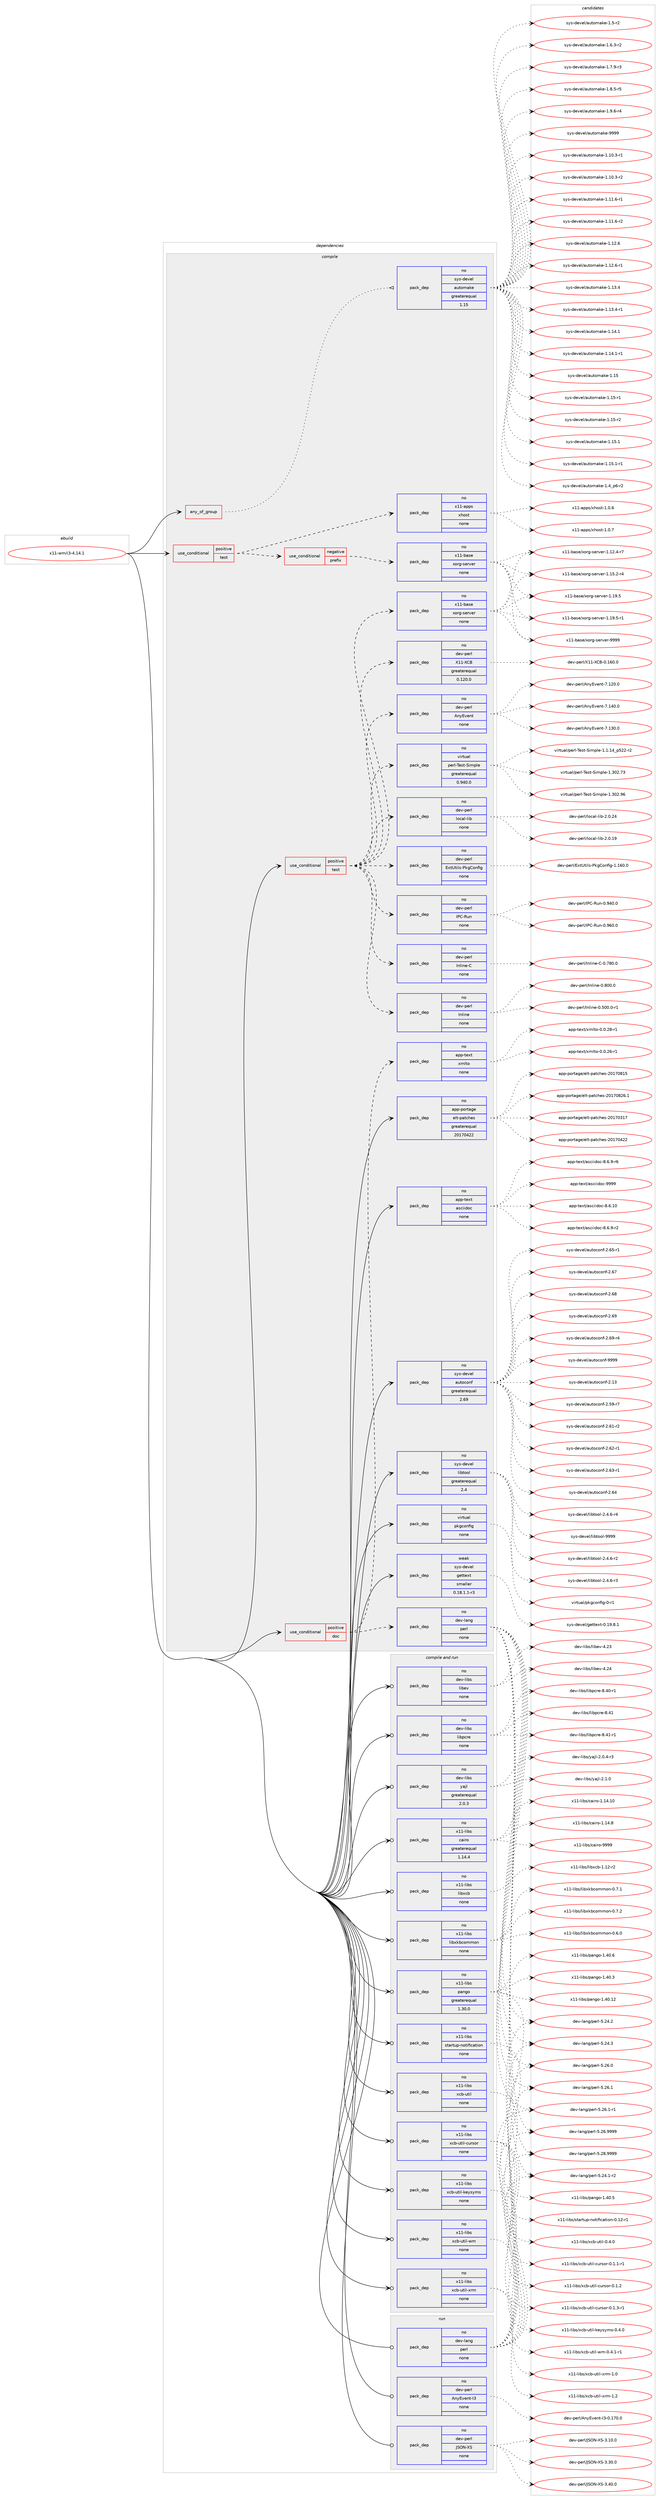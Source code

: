 digraph prolog {

# *************
# Graph options
# *************

newrank=true;
concentrate=true;
compound=true;
graph [rankdir=LR,fontname=Helvetica,fontsize=10,ranksep=1.5];#, ranksep=2.5, nodesep=0.2];
edge  [arrowhead=vee];
node  [fontname=Helvetica,fontsize=10];

# **********
# The ebuild
# **********

subgraph cluster_leftcol {
color=gray;
rank=same;
label=<<i>ebuild</i>>;
id [label="x11-wm/i3-4.14.1", color=red, width=4, href="../x11-wm/i3-4.14.1.svg"];
}

# ****************
# The dependencies
# ****************

subgraph cluster_midcol {
color=gray;
label=<<i>dependencies</i>>;
subgraph cluster_compile {
fillcolor="#eeeeee";
style=filled;
label=<<i>compile</i>>;
subgraph any9768 {
dependency532030 [label=<<TABLE BORDER="0" CELLBORDER="1" CELLSPACING="0" CELLPADDING="4"><TR><TD CELLPADDING="10">any_of_group</TD></TR></TABLE>>, shape=none, color=red];subgraph pack397813 {
dependency532031 [label=<<TABLE BORDER="0" CELLBORDER="1" CELLSPACING="0" CELLPADDING="4" WIDTH="220"><TR><TD ROWSPAN="6" CELLPADDING="30">pack_dep</TD></TR><TR><TD WIDTH="110">no</TD></TR><TR><TD>sys-devel</TD></TR><TR><TD>automake</TD></TR><TR><TD>greaterequal</TD></TR><TR><TD>1.15</TD></TR></TABLE>>, shape=none, color=blue];
}
dependency532030:e -> dependency532031:w [weight=20,style="dotted",arrowhead="oinv"];
}
id:e -> dependency532030:w [weight=20,style="solid",arrowhead="vee"];
subgraph cond124096 {
dependency532032 [label=<<TABLE BORDER="0" CELLBORDER="1" CELLSPACING="0" CELLPADDING="4"><TR><TD ROWSPAN="3" CELLPADDING="10">use_conditional</TD></TR><TR><TD>positive</TD></TR><TR><TD>doc</TD></TR></TABLE>>, shape=none, color=red];
subgraph pack397814 {
dependency532033 [label=<<TABLE BORDER="0" CELLBORDER="1" CELLSPACING="0" CELLPADDING="4" WIDTH="220"><TR><TD ROWSPAN="6" CELLPADDING="30">pack_dep</TD></TR><TR><TD WIDTH="110">no</TD></TR><TR><TD>app-text</TD></TR><TR><TD>xmlto</TD></TR><TR><TD>none</TD></TR><TR><TD></TD></TR></TABLE>>, shape=none, color=blue];
}
dependency532032:e -> dependency532033:w [weight=20,style="dashed",arrowhead="vee"];
subgraph pack397815 {
dependency532034 [label=<<TABLE BORDER="0" CELLBORDER="1" CELLSPACING="0" CELLPADDING="4" WIDTH="220"><TR><TD ROWSPAN="6" CELLPADDING="30">pack_dep</TD></TR><TR><TD WIDTH="110">no</TD></TR><TR><TD>dev-lang</TD></TR><TR><TD>perl</TD></TR><TR><TD>none</TD></TR><TR><TD></TD></TR></TABLE>>, shape=none, color=blue];
}
dependency532032:e -> dependency532034:w [weight=20,style="dashed",arrowhead="vee"];
}
id:e -> dependency532032:w [weight=20,style="solid",arrowhead="vee"];
subgraph cond124097 {
dependency532035 [label=<<TABLE BORDER="0" CELLBORDER="1" CELLSPACING="0" CELLPADDING="4"><TR><TD ROWSPAN="3" CELLPADDING="10">use_conditional</TD></TR><TR><TD>positive</TD></TR><TR><TD>test</TD></TR></TABLE>>, shape=none, color=red];
subgraph cond124098 {
dependency532036 [label=<<TABLE BORDER="0" CELLBORDER="1" CELLSPACING="0" CELLPADDING="4"><TR><TD ROWSPAN="3" CELLPADDING="10">use_conditional</TD></TR><TR><TD>negative</TD></TR><TR><TD>prefix</TD></TR></TABLE>>, shape=none, color=red];
subgraph pack397816 {
dependency532037 [label=<<TABLE BORDER="0" CELLBORDER="1" CELLSPACING="0" CELLPADDING="4" WIDTH="220"><TR><TD ROWSPAN="6" CELLPADDING="30">pack_dep</TD></TR><TR><TD WIDTH="110">no</TD></TR><TR><TD>x11-base</TD></TR><TR><TD>xorg-server</TD></TR><TR><TD>none</TD></TR><TR><TD></TD></TR></TABLE>>, shape=none, color=blue];
}
dependency532036:e -> dependency532037:w [weight=20,style="dashed",arrowhead="vee"];
}
dependency532035:e -> dependency532036:w [weight=20,style="dashed",arrowhead="vee"];
subgraph pack397817 {
dependency532038 [label=<<TABLE BORDER="0" CELLBORDER="1" CELLSPACING="0" CELLPADDING="4" WIDTH="220"><TR><TD ROWSPAN="6" CELLPADDING="30">pack_dep</TD></TR><TR><TD WIDTH="110">no</TD></TR><TR><TD>x11-apps</TD></TR><TR><TD>xhost</TD></TR><TR><TD>none</TD></TR><TR><TD></TD></TR></TABLE>>, shape=none, color=blue];
}
dependency532035:e -> dependency532038:w [weight=20,style="dashed",arrowhead="vee"];
}
id:e -> dependency532035:w [weight=20,style="solid",arrowhead="vee"];
subgraph cond124099 {
dependency532039 [label=<<TABLE BORDER="0" CELLBORDER="1" CELLSPACING="0" CELLPADDING="4"><TR><TD ROWSPAN="3" CELLPADDING="10">use_conditional</TD></TR><TR><TD>positive</TD></TR><TR><TD>test</TD></TR></TABLE>>, shape=none, color=red];
subgraph pack397818 {
dependency532040 [label=<<TABLE BORDER="0" CELLBORDER="1" CELLSPACING="0" CELLPADDING="4" WIDTH="220"><TR><TD ROWSPAN="6" CELLPADDING="30">pack_dep</TD></TR><TR><TD WIDTH="110">no</TD></TR><TR><TD>dev-perl</TD></TR><TR><TD>AnyEvent</TD></TR><TR><TD>none</TD></TR><TR><TD></TD></TR></TABLE>>, shape=none, color=blue];
}
dependency532039:e -> dependency532040:w [weight=20,style="dashed",arrowhead="vee"];
subgraph pack397819 {
dependency532041 [label=<<TABLE BORDER="0" CELLBORDER="1" CELLSPACING="0" CELLPADDING="4" WIDTH="220"><TR><TD ROWSPAN="6" CELLPADDING="30">pack_dep</TD></TR><TR><TD WIDTH="110">no</TD></TR><TR><TD>dev-perl</TD></TR><TR><TD>X11-XCB</TD></TR><TR><TD>greaterequal</TD></TR><TR><TD>0.120.0</TD></TR></TABLE>>, shape=none, color=blue];
}
dependency532039:e -> dependency532041:w [weight=20,style="dashed",arrowhead="vee"];
subgraph pack397820 {
dependency532042 [label=<<TABLE BORDER="0" CELLBORDER="1" CELLSPACING="0" CELLPADDING="4" WIDTH="220"><TR><TD ROWSPAN="6" CELLPADDING="30">pack_dep</TD></TR><TR><TD WIDTH="110">no</TD></TR><TR><TD>dev-perl</TD></TR><TR><TD>Inline</TD></TR><TR><TD>none</TD></TR><TR><TD></TD></TR></TABLE>>, shape=none, color=blue];
}
dependency532039:e -> dependency532042:w [weight=20,style="dashed",arrowhead="vee"];
subgraph pack397821 {
dependency532043 [label=<<TABLE BORDER="0" CELLBORDER="1" CELLSPACING="0" CELLPADDING="4" WIDTH="220"><TR><TD ROWSPAN="6" CELLPADDING="30">pack_dep</TD></TR><TR><TD WIDTH="110">no</TD></TR><TR><TD>dev-perl</TD></TR><TR><TD>Inline-C</TD></TR><TR><TD>none</TD></TR><TR><TD></TD></TR></TABLE>>, shape=none, color=blue];
}
dependency532039:e -> dependency532043:w [weight=20,style="dashed",arrowhead="vee"];
subgraph pack397822 {
dependency532044 [label=<<TABLE BORDER="0" CELLBORDER="1" CELLSPACING="0" CELLPADDING="4" WIDTH="220"><TR><TD ROWSPAN="6" CELLPADDING="30">pack_dep</TD></TR><TR><TD WIDTH="110">no</TD></TR><TR><TD>dev-perl</TD></TR><TR><TD>IPC-Run</TD></TR><TR><TD>none</TD></TR><TR><TD></TD></TR></TABLE>>, shape=none, color=blue];
}
dependency532039:e -> dependency532044:w [weight=20,style="dashed",arrowhead="vee"];
subgraph pack397823 {
dependency532045 [label=<<TABLE BORDER="0" CELLBORDER="1" CELLSPACING="0" CELLPADDING="4" WIDTH="220"><TR><TD ROWSPAN="6" CELLPADDING="30">pack_dep</TD></TR><TR><TD WIDTH="110">no</TD></TR><TR><TD>dev-perl</TD></TR><TR><TD>ExtUtils-PkgConfig</TD></TR><TR><TD>none</TD></TR><TR><TD></TD></TR></TABLE>>, shape=none, color=blue];
}
dependency532039:e -> dependency532045:w [weight=20,style="dashed",arrowhead="vee"];
subgraph pack397824 {
dependency532046 [label=<<TABLE BORDER="0" CELLBORDER="1" CELLSPACING="0" CELLPADDING="4" WIDTH="220"><TR><TD ROWSPAN="6" CELLPADDING="30">pack_dep</TD></TR><TR><TD WIDTH="110">no</TD></TR><TR><TD>dev-perl</TD></TR><TR><TD>local-lib</TD></TR><TR><TD>none</TD></TR><TR><TD></TD></TR></TABLE>>, shape=none, color=blue];
}
dependency532039:e -> dependency532046:w [weight=20,style="dashed",arrowhead="vee"];
subgraph pack397825 {
dependency532047 [label=<<TABLE BORDER="0" CELLBORDER="1" CELLSPACING="0" CELLPADDING="4" WIDTH="220"><TR><TD ROWSPAN="6" CELLPADDING="30">pack_dep</TD></TR><TR><TD WIDTH="110">no</TD></TR><TR><TD>virtual</TD></TR><TR><TD>perl-Test-Simple</TD></TR><TR><TD>greaterequal</TD></TR><TR><TD>0.940.0</TD></TR></TABLE>>, shape=none, color=blue];
}
dependency532039:e -> dependency532047:w [weight=20,style="dashed",arrowhead="vee"];
subgraph pack397826 {
dependency532048 [label=<<TABLE BORDER="0" CELLBORDER="1" CELLSPACING="0" CELLPADDING="4" WIDTH="220"><TR><TD ROWSPAN="6" CELLPADDING="30">pack_dep</TD></TR><TR><TD WIDTH="110">no</TD></TR><TR><TD>x11-base</TD></TR><TR><TD>xorg-server</TD></TR><TR><TD>none</TD></TR><TR><TD></TD></TR></TABLE>>, shape=none, color=blue];
}
dependency532039:e -> dependency532048:w [weight=20,style="dashed",arrowhead="vee"];
}
id:e -> dependency532039:w [weight=20,style="solid",arrowhead="vee"];
subgraph pack397827 {
dependency532049 [label=<<TABLE BORDER="0" CELLBORDER="1" CELLSPACING="0" CELLPADDING="4" WIDTH="220"><TR><TD ROWSPAN="6" CELLPADDING="30">pack_dep</TD></TR><TR><TD WIDTH="110">no</TD></TR><TR><TD>app-portage</TD></TR><TR><TD>elt-patches</TD></TR><TR><TD>greaterequal</TD></TR><TR><TD>20170422</TD></TR></TABLE>>, shape=none, color=blue];
}
id:e -> dependency532049:w [weight=20,style="solid",arrowhead="vee"];
subgraph pack397828 {
dependency532050 [label=<<TABLE BORDER="0" CELLBORDER="1" CELLSPACING="0" CELLPADDING="4" WIDTH="220"><TR><TD ROWSPAN="6" CELLPADDING="30">pack_dep</TD></TR><TR><TD WIDTH="110">no</TD></TR><TR><TD>app-text</TD></TR><TR><TD>asciidoc</TD></TR><TR><TD>none</TD></TR><TR><TD></TD></TR></TABLE>>, shape=none, color=blue];
}
id:e -> dependency532050:w [weight=20,style="solid",arrowhead="vee"];
subgraph pack397829 {
dependency532051 [label=<<TABLE BORDER="0" CELLBORDER="1" CELLSPACING="0" CELLPADDING="4" WIDTH="220"><TR><TD ROWSPAN="6" CELLPADDING="30">pack_dep</TD></TR><TR><TD WIDTH="110">no</TD></TR><TR><TD>sys-devel</TD></TR><TR><TD>autoconf</TD></TR><TR><TD>greaterequal</TD></TR><TR><TD>2.69</TD></TR></TABLE>>, shape=none, color=blue];
}
id:e -> dependency532051:w [weight=20,style="solid",arrowhead="vee"];
subgraph pack397830 {
dependency532052 [label=<<TABLE BORDER="0" CELLBORDER="1" CELLSPACING="0" CELLPADDING="4" WIDTH="220"><TR><TD ROWSPAN="6" CELLPADDING="30">pack_dep</TD></TR><TR><TD WIDTH="110">no</TD></TR><TR><TD>sys-devel</TD></TR><TR><TD>libtool</TD></TR><TR><TD>greaterequal</TD></TR><TR><TD>2.4</TD></TR></TABLE>>, shape=none, color=blue];
}
id:e -> dependency532052:w [weight=20,style="solid",arrowhead="vee"];
subgraph pack397831 {
dependency532053 [label=<<TABLE BORDER="0" CELLBORDER="1" CELLSPACING="0" CELLPADDING="4" WIDTH="220"><TR><TD ROWSPAN="6" CELLPADDING="30">pack_dep</TD></TR><TR><TD WIDTH="110">no</TD></TR><TR><TD>virtual</TD></TR><TR><TD>pkgconfig</TD></TR><TR><TD>none</TD></TR><TR><TD></TD></TR></TABLE>>, shape=none, color=blue];
}
id:e -> dependency532053:w [weight=20,style="solid",arrowhead="vee"];
subgraph pack397832 {
dependency532054 [label=<<TABLE BORDER="0" CELLBORDER="1" CELLSPACING="0" CELLPADDING="4" WIDTH="220"><TR><TD ROWSPAN="6" CELLPADDING="30">pack_dep</TD></TR><TR><TD WIDTH="110">weak</TD></TR><TR><TD>sys-devel</TD></TR><TR><TD>gettext</TD></TR><TR><TD>smaller</TD></TR><TR><TD>0.18.1.1-r3</TD></TR></TABLE>>, shape=none, color=blue];
}
id:e -> dependency532054:w [weight=20,style="solid",arrowhead="vee"];
}
subgraph cluster_compileandrun {
fillcolor="#eeeeee";
style=filled;
label=<<i>compile and run</i>>;
subgraph pack397833 {
dependency532055 [label=<<TABLE BORDER="0" CELLBORDER="1" CELLSPACING="0" CELLPADDING="4" WIDTH="220"><TR><TD ROWSPAN="6" CELLPADDING="30">pack_dep</TD></TR><TR><TD WIDTH="110">no</TD></TR><TR><TD>dev-libs</TD></TR><TR><TD>libev</TD></TR><TR><TD>none</TD></TR><TR><TD></TD></TR></TABLE>>, shape=none, color=blue];
}
id:e -> dependency532055:w [weight=20,style="solid",arrowhead="odotvee"];
subgraph pack397834 {
dependency532056 [label=<<TABLE BORDER="0" CELLBORDER="1" CELLSPACING="0" CELLPADDING="4" WIDTH="220"><TR><TD ROWSPAN="6" CELLPADDING="30">pack_dep</TD></TR><TR><TD WIDTH="110">no</TD></TR><TR><TD>dev-libs</TD></TR><TR><TD>libpcre</TD></TR><TR><TD>none</TD></TR><TR><TD></TD></TR></TABLE>>, shape=none, color=blue];
}
id:e -> dependency532056:w [weight=20,style="solid",arrowhead="odotvee"];
subgraph pack397835 {
dependency532057 [label=<<TABLE BORDER="0" CELLBORDER="1" CELLSPACING="0" CELLPADDING="4" WIDTH="220"><TR><TD ROWSPAN="6" CELLPADDING="30">pack_dep</TD></TR><TR><TD WIDTH="110">no</TD></TR><TR><TD>dev-libs</TD></TR><TR><TD>yajl</TD></TR><TR><TD>greaterequal</TD></TR><TR><TD>2.0.3</TD></TR></TABLE>>, shape=none, color=blue];
}
id:e -> dependency532057:w [weight=20,style="solid",arrowhead="odotvee"];
subgraph pack397836 {
dependency532058 [label=<<TABLE BORDER="0" CELLBORDER="1" CELLSPACING="0" CELLPADDING="4" WIDTH="220"><TR><TD ROWSPAN="6" CELLPADDING="30">pack_dep</TD></TR><TR><TD WIDTH="110">no</TD></TR><TR><TD>x11-libs</TD></TR><TR><TD>cairo</TD></TR><TR><TD>greaterequal</TD></TR><TR><TD>1.14.4</TD></TR></TABLE>>, shape=none, color=blue];
}
id:e -> dependency532058:w [weight=20,style="solid",arrowhead="odotvee"];
subgraph pack397837 {
dependency532059 [label=<<TABLE BORDER="0" CELLBORDER="1" CELLSPACING="0" CELLPADDING="4" WIDTH="220"><TR><TD ROWSPAN="6" CELLPADDING="30">pack_dep</TD></TR><TR><TD WIDTH="110">no</TD></TR><TR><TD>x11-libs</TD></TR><TR><TD>libxcb</TD></TR><TR><TD>none</TD></TR><TR><TD></TD></TR></TABLE>>, shape=none, color=blue];
}
id:e -> dependency532059:w [weight=20,style="solid",arrowhead="odotvee"];
subgraph pack397838 {
dependency532060 [label=<<TABLE BORDER="0" CELLBORDER="1" CELLSPACING="0" CELLPADDING="4" WIDTH="220"><TR><TD ROWSPAN="6" CELLPADDING="30">pack_dep</TD></TR><TR><TD WIDTH="110">no</TD></TR><TR><TD>x11-libs</TD></TR><TR><TD>libxkbcommon</TD></TR><TR><TD>none</TD></TR><TR><TD></TD></TR></TABLE>>, shape=none, color=blue];
}
id:e -> dependency532060:w [weight=20,style="solid",arrowhead="odotvee"];
subgraph pack397839 {
dependency532061 [label=<<TABLE BORDER="0" CELLBORDER="1" CELLSPACING="0" CELLPADDING="4" WIDTH="220"><TR><TD ROWSPAN="6" CELLPADDING="30">pack_dep</TD></TR><TR><TD WIDTH="110">no</TD></TR><TR><TD>x11-libs</TD></TR><TR><TD>pango</TD></TR><TR><TD>greaterequal</TD></TR><TR><TD>1.30.0</TD></TR></TABLE>>, shape=none, color=blue];
}
id:e -> dependency532061:w [weight=20,style="solid",arrowhead="odotvee"];
subgraph pack397840 {
dependency532062 [label=<<TABLE BORDER="0" CELLBORDER="1" CELLSPACING="0" CELLPADDING="4" WIDTH="220"><TR><TD ROWSPAN="6" CELLPADDING="30">pack_dep</TD></TR><TR><TD WIDTH="110">no</TD></TR><TR><TD>x11-libs</TD></TR><TR><TD>startup-notification</TD></TR><TR><TD>none</TD></TR><TR><TD></TD></TR></TABLE>>, shape=none, color=blue];
}
id:e -> dependency532062:w [weight=20,style="solid",arrowhead="odotvee"];
subgraph pack397841 {
dependency532063 [label=<<TABLE BORDER="0" CELLBORDER="1" CELLSPACING="0" CELLPADDING="4" WIDTH="220"><TR><TD ROWSPAN="6" CELLPADDING="30">pack_dep</TD></TR><TR><TD WIDTH="110">no</TD></TR><TR><TD>x11-libs</TD></TR><TR><TD>xcb-util</TD></TR><TR><TD>none</TD></TR><TR><TD></TD></TR></TABLE>>, shape=none, color=blue];
}
id:e -> dependency532063:w [weight=20,style="solid",arrowhead="odotvee"];
subgraph pack397842 {
dependency532064 [label=<<TABLE BORDER="0" CELLBORDER="1" CELLSPACING="0" CELLPADDING="4" WIDTH="220"><TR><TD ROWSPAN="6" CELLPADDING="30">pack_dep</TD></TR><TR><TD WIDTH="110">no</TD></TR><TR><TD>x11-libs</TD></TR><TR><TD>xcb-util-cursor</TD></TR><TR><TD>none</TD></TR><TR><TD></TD></TR></TABLE>>, shape=none, color=blue];
}
id:e -> dependency532064:w [weight=20,style="solid",arrowhead="odotvee"];
subgraph pack397843 {
dependency532065 [label=<<TABLE BORDER="0" CELLBORDER="1" CELLSPACING="0" CELLPADDING="4" WIDTH="220"><TR><TD ROWSPAN="6" CELLPADDING="30">pack_dep</TD></TR><TR><TD WIDTH="110">no</TD></TR><TR><TD>x11-libs</TD></TR><TR><TD>xcb-util-keysyms</TD></TR><TR><TD>none</TD></TR><TR><TD></TD></TR></TABLE>>, shape=none, color=blue];
}
id:e -> dependency532065:w [weight=20,style="solid",arrowhead="odotvee"];
subgraph pack397844 {
dependency532066 [label=<<TABLE BORDER="0" CELLBORDER="1" CELLSPACING="0" CELLPADDING="4" WIDTH="220"><TR><TD ROWSPAN="6" CELLPADDING="30">pack_dep</TD></TR><TR><TD WIDTH="110">no</TD></TR><TR><TD>x11-libs</TD></TR><TR><TD>xcb-util-wm</TD></TR><TR><TD>none</TD></TR><TR><TD></TD></TR></TABLE>>, shape=none, color=blue];
}
id:e -> dependency532066:w [weight=20,style="solid",arrowhead="odotvee"];
subgraph pack397845 {
dependency532067 [label=<<TABLE BORDER="0" CELLBORDER="1" CELLSPACING="0" CELLPADDING="4" WIDTH="220"><TR><TD ROWSPAN="6" CELLPADDING="30">pack_dep</TD></TR><TR><TD WIDTH="110">no</TD></TR><TR><TD>x11-libs</TD></TR><TR><TD>xcb-util-xrm</TD></TR><TR><TD>none</TD></TR><TR><TD></TD></TR></TABLE>>, shape=none, color=blue];
}
id:e -> dependency532067:w [weight=20,style="solid",arrowhead="odotvee"];
}
subgraph cluster_run {
fillcolor="#eeeeee";
style=filled;
label=<<i>run</i>>;
subgraph pack397846 {
dependency532068 [label=<<TABLE BORDER="0" CELLBORDER="1" CELLSPACING="0" CELLPADDING="4" WIDTH="220"><TR><TD ROWSPAN="6" CELLPADDING="30">pack_dep</TD></TR><TR><TD WIDTH="110">no</TD></TR><TR><TD>dev-lang</TD></TR><TR><TD>perl</TD></TR><TR><TD>none</TD></TR><TR><TD></TD></TR></TABLE>>, shape=none, color=blue];
}
id:e -> dependency532068:w [weight=20,style="solid",arrowhead="odot"];
subgraph pack397847 {
dependency532069 [label=<<TABLE BORDER="0" CELLBORDER="1" CELLSPACING="0" CELLPADDING="4" WIDTH="220"><TR><TD ROWSPAN="6" CELLPADDING="30">pack_dep</TD></TR><TR><TD WIDTH="110">no</TD></TR><TR><TD>dev-perl</TD></TR><TR><TD>AnyEvent-I3</TD></TR><TR><TD>none</TD></TR><TR><TD></TD></TR></TABLE>>, shape=none, color=blue];
}
id:e -> dependency532069:w [weight=20,style="solid",arrowhead="odot"];
subgraph pack397848 {
dependency532070 [label=<<TABLE BORDER="0" CELLBORDER="1" CELLSPACING="0" CELLPADDING="4" WIDTH="220"><TR><TD ROWSPAN="6" CELLPADDING="30">pack_dep</TD></TR><TR><TD WIDTH="110">no</TD></TR><TR><TD>dev-perl</TD></TR><TR><TD>JSON-XS</TD></TR><TR><TD>none</TD></TR><TR><TD></TD></TR></TABLE>>, shape=none, color=blue];
}
id:e -> dependency532070:w [weight=20,style="solid",arrowhead="odot"];
}
}

# **************
# The candidates
# **************

subgraph cluster_choices {
rank=same;
color=gray;
label=<<i>candidates</i>>;

subgraph choice397813 {
color=black;
nodesep=1;
choice11512111545100101118101108479711711611110997107101454946494846514511449 [label="sys-devel/automake-1.10.3-r1", color=red, width=4,href="../sys-devel/automake-1.10.3-r1.svg"];
choice11512111545100101118101108479711711611110997107101454946494846514511450 [label="sys-devel/automake-1.10.3-r2", color=red, width=4,href="../sys-devel/automake-1.10.3-r2.svg"];
choice11512111545100101118101108479711711611110997107101454946494946544511449 [label="sys-devel/automake-1.11.6-r1", color=red, width=4,href="../sys-devel/automake-1.11.6-r1.svg"];
choice11512111545100101118101108479711711611110997107101454946494946544511450 [label="sys-devel/automake-1.11.6-r2", color=red, width=4,href="../sys-devel/automake-1.11.6-r2.svg"];
choice1151211154510010111810110847971171161111099710710145494649504654 [label="sys-devel/automake-1.12.6", color=red, width=4,href="../sys-devel/automake-1.12.6.svg"];
choice11512111545100101118101108479711711611110997107101454946495046544511449 [label="sys-devel/automake-1.12.6-r1", color=red, width=4,href="../sys-devel/automake-1.12.6-r1.svg"];
choice1151211154510010111810110847971171161111099710710145494649514652 [label="sys-devel/automake-1.13.4", color=red, width=4,href="../sys-devel/automake-1.13.4.svg"];
choice11512111545100101118101108479711711611110997107101454946495146524511449 [label="sys-devel/automake-1.13.4-r1", color=red, width=4,href="../sys-devel/automake-1.13.4-r1.svg"];
choice1151211154510010111810110847971171161111099710710145494649524649 [label="sys-devel/automake-1.14.1", color=red, width=4,href="../sys-devel/automake-1.14.1.svg"];
choice11512111545100101118101108479711711611110997107101454946495246494511449 [label="sys-devel/automake-1.14.1-r1", color=red, width=4,href="../sys-devel/automake-1.14.1-r1.svg"];
choice115121115451001011181011084797117116111109971071014549464953 [label="sys-devel/automake-1.15", color=red, width=4,href="../sys-devel/automake-1.15.svg"];
choice1151211154510010111810110847971171161111099710710145494649534511449 [label="sys-devel/automake-1.15-r1", color=red, width=4,href="../sys-devel/automake-1.15-r1.svg"];
choice1151211154510010111810110847971171161111099710710145494649534511450 [label="sys-devel/automake-1.15-r2", color=red, width=4,href="../sys-devel/automake-1.15-r2.svg"];
choice1151211154510010111810110847971171161111099710710145494649534649 [label="sys-devel/automake-1.15.1", color=red, width=4,href="../sys-devel/automake-1.15.1.svg"];
choice11512111545100101118101108479711711611110997107101454946495346494511449 [label="sys-devel/automake-1.15.1-r1", color=red, width=4,href="../sys-devel/automake-1.15.1-r1.svg"];
choice115121115451001011181011084797117116111109971071014549465295112544511450 [label="sys-devel/automake-1.4_p6-r2", color=red, width=4,href="../sys-devel/automake-1.4_p6-r2.svg"];
choice11512111545100101118101108479711711611110997107101454946534511450 [label="sys-devel/automake-1.5-r2", color=red, width=4,href="../sys-devel/automake-1.5-r2.svg"];
choice115121115451001011181011084797117116111109971071014549465446514511450 [label="sys-devel/automake-1.6.3-r2", color=red, width=4,href="../sys-devel/automake-1.6.3-r2.svg"];
choice115121115451001011181011084797117116111109971071014549465546574511451 [label="sys-devel/automake-1.7.9-r3", color=red, width=4,href="../sys-devel/automake-1.7.9-r3.svg"];
choice115121115451001011181011084797117116111109971071014549465646534511453 [label="sys-devel/automake-1.8.5-r5", color=red, width=4,href="../sys-devel/automake-1.8.5-r5.svg"];
choice115121115451001011181011084797117116111109971071014549465746544511452 [label="sys-devel/automake-1.9.6-r4", color=red, width=4,href="../sys-devel/automake-1.9.6-r4.svg"];
choice115121115451001011181011084797117116111109971071014557575757 [label="sys-devel/automake-9999", color=red, width=4,href="../sys-devel/automake-9999.svg"];
dependency532031:e -> choice11512111545100101118101108479711711611110997107101454946494846514511449:w [style=dotted,weight="100"];
dependency532031:e -> choice11512111545100101118101108479711711611110997107101454946494846514511450:w [style=dotted,weight="100"];
dependency532031:e -> choice11512111545100101118101108479711711611110997107101454946494946544511449:w [style=dotted,weight="100"];
dependency532031:e -> choice11512111545100101118101108479711711611110997107101454946494946544511450:w [style=dotted,weight="100"];
dependency532031:e -> choice1151211154510010111810110847971171161111099710710145494649504654:w [style=dotted,weight="100"];
dependency532031:e -> choice11512111545100101118101108479711711611110997107101454946495046544511449:w [style=dotted,weight="100"];
dependency532031:e -> choice1151211154510010111810110847971171161111099710710145494649514652:w [style=dotted,weight="100"];
dependency532031:e -> choice11512111545100101118101108479711711611110997107101454946495146524511449:w [style=dotted,weight="100"];
dependency532031:e -> choice1151211154510010111810110847971171161111099710710145494649524649:w [style=dotted,weight="100"];
dependency532031:e -> choice11512111545100101118101108479711711611110997107101454946495246494511449:w [style=dotted,weight="100"];
dependency532031:e -> choice115121115451001011181011084797117116111109971071014549464953:w [style=dotted,weight="100"];
dependency532031:e -> choice1151211154510010111810110847971171161111099710710145494649534511449:w [style=dotted,weight="100"];
dependency532031:e -> choice1151211154510010111810110847971171161111099710710145494649534511450:w [style=dotted,weight="100"];
dependency532031:e -> choice1151211154510010111810110847971171161111099710710145494649534649:w [style=dotted,weight="100"];
dependency532031:e -> choice11512111545100101118101108479711711611110997107101454946495346494511449:w [style=dotted,weight="100"];
dependency532031:e -> choice115121115451001011181011084797117116111109971071014549465295112544511450:w [style=dotted,weight="100"];
dependency532031:e -> choice11512111545100101118101108479711711611110997107101454946534511450:w [style=dotted,weight="100"];
dependency532031:e -> choice115121115451001011181011084797117116111109971071014549465446514511450:w [style=dotted,weight="100"];
dependency532031:e -> choice115121115451001011181011084797117116111109971071014549465546574511451:w [style=dotted,weight="100"];
dependency532031:e -> choice115121115451001011181011084797117116111109971071014549465646534511453:w [style=dotted,weight="100"];
dependency532031:e -> choice115121115451001011181011084797117116111109971071014549465746544511452:w [style=dotted,weight="100"];
dependency532031:e -> choice115121115451001011181011084797117116111109971071014557575757:w [style=dotted,weight="100"];
}
subgraph choice397814 {
color=black;
nodesep=1;
choice971121124511610112011647120109108116111454846484650544511449 [label="app-text/xmlto-0.0.26-r1", color=red, width=4,href="../app-text/xmlto-0.0.26-r1.svg"];
choice971121124511610112011647120109108116111454846484650564511449 [label="app-text/xmlto-0.0.28-r1", color=red, width=4,href="../app-text/xmlto-0.0.28-r1.svg"];
dependency532033:e -> choice971121124511610112011647120109108116111454846484650544511449:w [style=dotted,weight="100"];
dependency532033:e -> choice971121124511610112011647120109108116111454846484650564511449:w [style=dotted,weight="100"];
}
subgraph choice397815 {
color=black;
nodesep=1;
choice100101118451089711010347112101114108455346505246494511450 [label="dev-lang/perl-5.24.1-r2", color=red, width=4,href="../dev-lang/perl-5.24.1-r2.svg"];
choice10010111845108971101034711210111410845534650524650 [label="dev-lang/perl-5.24.2", color=red, width=4,href="../dev-lang/perl-5.24.2.svg"];
choice10010111845108971101034711210111410845534650524651 [label="dev-lang/perl-5.24.3", color=red, width=4,href="../dev-lang/perl-5.24.3.svg"];
choice10010111845108971101034711210111410845534650544648 [label="dev-lang/perl-5.26.0", color=red, width=4,href="../dev-lang/perl-5.26.0.svg"];
choice10010111845108971101034711210111410845534650544649 [label="dev-lang/perl-5.26.1", color=red, width=4,href="../dev-lang/perl-5.26.1.svg"];
choice100101118451089711010347112101114108455346505446494511449 [label="dev-lang/perl-5.26.1-r1", color=red, width=4,href="../dev-lang/perl-5.26.1-r1.svg"];
choice10010111845108971101034711210111410845534650544657575757 [label="dev-lang/perl-5.26.9999", color=red, width=4,href="../dev-lang/perl-5.26.9999.svg"];
choice10010111845108971101034711210111410845534650564657575757 [label="dev-lang/perl-5.28.9999", color=red, width=4,href="../dev-lang/perl-5.28.9999.svg"];
dependency532034:e -> choice100101118451089711010347112101114108455346505246494511450:w [style=dotted,weight="100"];
dependency532034:e -> choice10010111845108971101034711210111410845534650524650:w [style=dotted,weight="100"];
dependency532034:e -> choice10010111845108971101034711210111410845534650524651:w [style=dotted,weight="100"];
dependency532034:e -> choice10010111845108971101034711210111410845534650544648:w [style=dotted,weight="100"];
dependency532034:e -> choice10010111845108971101034711210111410845534650544649:w [style=dotted,weight="100"];
dependency532034:e -> choice100101118451089711010347112101114108455346505446494511449:w [style=dotted,weight="100"];
dependency532034:e -> choice10010111845108971101034711210111410845534650544657575757:w [style=dotted,weight="100"];
dependency532034:e -> choice10010111845108971101034711210111410845534650564657575757:w [style=dotted,weight="100"];
}
subgraph choice397816 {
color=black;
nodesep=1;
choice12049494598971151014712011111410345115101114118101114454946495046524511455 [label="x11-base/xorg-server-1.12.4-r7", color=red, width=4,href="../x11-base/xorg-server-1.12.4-r7.svg"];
choice12049494598971151014712011111410345115101114118101114454946495346504511452 [label="x11-base/xorg-server-1.15.2-r4", color=red, width=4,href="../x11-base/xorg-server-1.15.2-r4.svg"];
choice1204949459897115101471201111141034511510111411810111445494649574653 [label="x11-base/xorg-server-1.19.5", color=red, width=4,href="../x11-base/xorg-server-1.19.5.svg"];
choice12049494598971151014712011111410345115101114118101114454946495746534511449 [label="x11-base/xorg-server-1.19.5-r1", color=red, width=4,href="../x11-base/xorg-server-1.19.5-r1.svg"];
choice120494945989711510147120111114103451151011141181011144557575757 [label="x11-base/xorg-server-9999", color=red, width=4,href="../x11-base/xorg-server-9999.svg"];
dependency532037:e -> choice12049494598971151014712011111410345115101114118101114454946495046524511455:w [style=dotted,weight="100"];
dependency532037:e -> choice12049494598971151014712011111410345115101114118101114454946495346504511452:w [style=dotted,weight="100"];
dependency532037:e -> choice1204949459897115101471201111141034511510111411810111445494649574653:w [style=dotted,weight="100"];
dependency532037:e -> choice12049494598971151014712011111410345115101114118101114454946495746534511449:w [style=dotted,weight="100"];
dependency532037:e -> choice120494945989711510147120111114103451151011141181011144557575757:w [style=dotted,weight="100"];
}
subgraph choice397817 {
color=black;
nodesep=1;
choice1204949459711211211547120104111115116454946484654 [label="x11-apps/xhost-1.0.6", color=red, width=4,href="../x11-apps/xhost-1.0.6.svg"];
choice1204949459711211211547120104111115116454946484655 [label="x11-apps/xhost-1.0.7", color=red, width=4,href="../x11-apps/xhost-1.0.7.svg"];
dependency532038:e -> choice1204949459711211211547120104111115116454946484654:w [style=dotted,weight="100"];
dependency532038:e -> choice1204949459711211211547120104111115116454946484655:w [style=dotted,weight="100"];
}
subgraph choice397818 {
color=black;
nodesep=1;
choice100101118451121011141084765110121691181011101164555464950484648 [label="dev-perl/AnyEvent-7.120.0", color=red, width=4,href="../dev-perl/AnyEvent-7.120.0.svg"];
choice100101118451121011141084765110121691181011101164555464951484648 [label="dev-perl/AnyEvent-7.130.0", color=red, width=4,href="../dev-perl/AnyEvent-7.130.0.svg"];
choice100101118451121011141084765110121691181011101164555464952484648 [label="dev-perl/AnyEvent-7.140.0", color=red, width=4,href="../dev-perl/AnyEvent-7.140.0.svg"];
dependency532040:e -> choice100101118451121011141084765110121691181011101164555464950484648:w [style=dotted,weight="100"];
dependency532040:e -> choice100101118451121011141084765110121691181011101164555464951484648:w [style=dotted,weight="100"];
dependency532040:e -> choice100101118451121011141084765110121691181011101164555464952484648:w [style=dotted,weight="100"];
}
subgraph choice397819 {
color=black;
nodesep=1;
choice1001011184511210111410847884949458867664548464954484648 [label="dev-perl/X11-XCB-0.160.0", color=red, width=4,href="../dev-perl/X11-XCB-0.160.0.svg"];
dependency532041:e -> choice1001011184511210111410847884949458867664548464954484648:w [style=dotted,weight="100"];
}
subgraph choice397820 {
color=black;
nodesep=1;
choice10010111845112101114108477311010810511010145484653484846484511449 [label="dev-perl/Inline-0.500.0-r1", color=red, width=4,href="../dev-perl/Inline-0.500.0-r1.svg"];
choice1001011184511210111410847731101081051101014548465648484648 [label="dev-perl/Inline-0.800.0", color=red, width=4,href="../dev-perl/Inline-0.800.0.svg"];
dependency532042:e -> choice10010111845112101114108477311010810511010145484653484846484511449:w [style=dotted,weight="100"];
dependency532042:e -> choice1001011184511210111410847731101081051101014548465648484648:w [style=dotted,weight="100"];
}
subgraph choice397821 {
color=black;
nodesep=1;
choice10010111845112101114108477311010810511010145674548465556484648 [label="dev-perl/Inline-C-0.780.0", color=red, width=4,href="../dev-perl/Inline-C-0.780.0.svg"];
dependency532043:e -> choice10010111845112101114108477311010810511010145674548465556484648:w [style=dotted,weight="100"];
}
subgraph choice397822 {
color=black;
nodesep=1;
choice100101118451121011141084773806745821171104548465752484648 [label="dev-perl/IPC-Run-0.940.0", color=red, width=4,href="../dev-perl/IPC-Run-0.940.0.svg"];
choice100101118451121011141084773806745821171104548465754484648 [label="dev-perl/IPC-Run-0.960.0", color=red, width=4,href="../dev-perl/IPC-Run-0.960.0.svg"];
dependency532044:e -> choice100101118451121011141084773806745821171104548465752484648:w [style=dotted,weight="100"];
dependency532044:e -> choice100101118451121011141084773806745821171104548465754484648:w [style=dotted,weight="100"];
}
subgraph choice397823 {
color=black;
nodesep=1;
choice100101118451121011141084769120116851161051081154580107103671111101021051034549464954484648 [label="dev-perl/ExtUtils-PkgConfig-1.160.0", color=red, width=4,href="../dev-perl/ExtUtils-PkgConfig-1.160.0.svg"];
dependency532045:e -> choice100101118451121011141084769120116851161051081154580107103671111101021051034549464954484648:w [style=dotted,weight="100"];
}
subgraph choice397824 {
color=black;
nodesep=1;
choice10010111845112101114108471081119997108451081059845504648464957 [label="dev-perl/local-lib-2.0.19", color=red, width=4,href="../dev-perl/local-lib-2.0.19.svg"];
choice10010111845112101114108471081119997108451081059845504648465052 [label="dev-perl/local-lib-2.0.24", color=red, width=4,href="../dev-perl/local-lib-2.0.24.svg"];
dependency532046:e -> choice10010111845112101114108471081119997108451081059845504648464957:w [style=dotted,weight="100"];
dependency532046:e -> choice10010111845112101114108471081119997108451081059845504648465052:w [style=dotted,weight="100"];
}
subgraph choice397825 {
color=black;
nodesep=1;
choice11810511411611797108471121011141084584101115116458310510911210810145494649464952951125350504511450 [label="virtual/perl-Test-Simple-1.1.14_p522-r2", color=red, width=4,href="../virtual/perl-Test-Simple-1.1.14_p522-r2.svg"];
choice118105114116117971084711210111410845841011151164583105109112108101454946514850465551 [label="virtual/perl-Test-Simple-1.302.73", color=red, width=4,href="../virtual/perl-Test-Simple-1.302.73.svg"];
choice118105114116117971084711210111410845841011151164583105109112108101454946514850465754 [label="virtual/perl-Test-Simple-1.302.96", color=red, width=4,href="../virtual/perl-Test-Simple-1.302.96.svg"];
dependency532047:e -> choice11810511411611797108471121011141084584101115116458310510911210810145494649464952951125350504511450:w [style=dotted,weight="100"];
dependency532047:e -> choice118105114116117971084711210111410845841011151164583105109112108101454946514850465551:w [style=dotted,weight="100"];
dependency532047:e -> choice118105114116117971084711210111410845841011151164583105109112108101454946514850465754:w [style=dotted,weight="100"];
}
subgraph choice397826 {
color=black;
nodesep=1;
choice12049494598971151014712011111410345115101114118101114454946495046524511455 [label="x11-base/xorg-server-1.12.4-r7", color=red, width=4,href="../x11-base/xorg-server-1.12.4-r7.svg"];
choice12049494598971151014712011111410345115101114118101114454946495346504511452 [label="x11-base/xorg-server-1.15.2-r4", color=red, width=4,href="../x11-base/xorg-server-1.15.2-r4.svg"];
choice1204949459897115101471201111141034511510111411810111445494649574653 [label="x11-base/xorg-server-1.19.5", color=red, width=4,href="../x11-base/xorg-server-1.19.5.svg"];
choice12049494598971151014712011111410345115101114118101114454946495746534511449 [label="x11-base/xorg-server-1.19.5-r1", color=red, width=4,href="../x11-base/xorg-server-1.19.5-r1.svg"];
choice120494945989711510147120111114103451151011141181011144557575757 [label="x11-base/xorg-server-9999", color=red, width=4,href="../x11-base/xorg-server-9999.svg"];
dependency532048:e -> choice12049494598971151014712011111410345115101114118101114454946495046524511455:w [style=dotted,weight="100"];
dependency532048:e -> choice12049494598971151014712011111410345115101114118101114454946495346504511452:w [style=dotted,weight="100"];
dependency532048:e -> choice1204949459897115101471201111141034511510111411810111445494649574653:w [style=dotted,weight="100"];
dependency532048:e -> choice12049494598971151014712011111410345115101114118101114454946495746534511449:w [style=dotted,weight="100"];
dependency532048:e -> choice120494945989711510147120111114103451151011141181011144557575757:w [style=dotted,weight="100"];
}
subgraph choice397827 {
color=black;
nodesep=1;
choice97112112451121111141169710310147101108116451129711699104101115455048495548514955 [label="app-portage/elt-patches-20170317", color=red, width=4,href="../app-portage/elt-patches-20170317.svg"];
choice97112112451121111141169710310147101108116451129711699104101115455048495548525050 [label="app-portage/elt-patches-20170422", color=red, width=4,href="../app-portage/elt-patches-20170422.svg"];
choice97112112451121111141169710310147101108116451129711699104101115455048495548564953 [label="app-portage/elt-patches-20170815", color=red, width=4,href="../app-portage/elt-patches-20170815.svg"];
choice971121124511211111411697103101471011081164511297116991041011154550484955485650544649 [label="app-portage/elt-patches-20170826.1", color=red, width=4,href="../app-portage/elt-patches-20170826.1.svg"];
dependency532049:e -> choice97112112451121111141169710310147101108116451129711699104101115455048495548514955:w [style=dotted,weight="100"];
dependency532049:e -> choice97112112451121111141169710310147101108116451129711699104101115455048495548525050:w [style=dotted,weight="100"];
dependency532049:e -> choice97112112451121111141169710310147101108116451129711699104101115455048495548564953:w [style=dotted,weight="100"];
dependency532049:e -> choice971121124511211111411697103101471011081164511297116991041011154550484955485650544649:w [style=dotted,weight="100"];
}
subgraph choice397828 {
color=black;
nodesep=1;
choice97112112451161011201164797115991051051001119945564654464948 [label="app-text/asciidoc-8.6.10", color=red, width=4,href="../app-text/asciidoc-8.6.10.svg"];
choice9711211245116101120116479711599105105100111994556465446574511450 [label="app-text/asciidoc-8.6.9-r2", color=red, width=4,href="../app-text/asciidoc-8.6.9-r2.svg"];
choice9711211245116101120116479711599105105100111994556465446574511454 [label="app-text/asciidoc-8.6.9-r6", color=red, width=4,href="../app-text/asciidoc-8.6.9-r6.svg"];
choice9711211245116101120116479711599105105100111994557575757 [label="app-text/asciidoc-9999", color=red, width=4,href="../app-text/asciidoc-9999.svg"];
dependency532050:e -> choice97112112451161011201164797115991051051001119945564654464948:w [style=dotted,weight="100"];
dependency532050:e -> choice9711211245116101120116479711599105105100111994556465446574511450:w [style=dotted,weight="100"];
dependency532050:e -> choice9711211245116101120116479711599105105100111994556465446574511454:w [style=dotted,weight="100"];
dependency532050:e -> choice9711211245116101120116479711599105105100111994557575757:w [style=dotted,weight="100"];
}
subgraph choice397829 {
color=black;
nodesep=1;
choice115121115451001011181011084797117116111991111101024550464951 [label="sys-devel/autoconf-2.13", color=red, width=4,href="../sys-devel/autoconf-2.13.svg"];
choice1151211154510010111810110847971171161119911111010245504653574511455 [label="sys-devel/autoconf-2.59-r7", color=red, width=4,href="../sys-devel/autoconf-2.59-r7.svg"];
choice1151211154510010111810110847971171161119911111010245504654494511450 [label="sys-devel/autoconf-2.61-r2", color=red, width=4,href="../sys-devel/autoconf-2.61-r2.svg"];
choice1151211154510010111810110847971171161119911111010245504654504511449 [label="sys-devel/autoconf-2.62-r1", color=red, width=4,href="../sys-devel/autoconf-2.62-r1.svg"];
choice1151211154510010111810110847971171161119911111010245504654514511449 [label="sys-devel/autoconf-2.63-r1", color=red, width=4,href="../sys-devel/autoconf-2.63-r1.svg"];
choice115121115451001011181011084797117116111991111101024550465452 [label="sys-devel/autoconf-2.64", color=red, width=4,href="../sys-devel/autoconf-2.64.svg"];
choice1151211154510010111810110847971171161119911111010245504654534511449 [label="sys-devel/autoconf-2.65-r1", color=red, width=4,href="../sys-devel/autoconf-2.65-r1.svg"];
choice115121115451001011181011084797117116111991111101024550465455 [label="sys-devel/autoconf-2.67", color=red, width=4,href="../sys-devel/autoconf-2.67.svg"];
choice115121115451001011181011084797117116111991111101024550465456 [label="sys-devel/autoconf-2.68", color=red, width=4,href="../sys-devel/autoconf-2.68.svg"];
choice115121115451001011181011084797117116111991111101024550465457 [label="sys-devel/autoconf-2.69", color=red, width=4,href="../sys-devel/autoconf-2.69.svg"];
choice1151211154510010111810110847971171161119911111010245504654574511452 [label="sys-devel/autoconf-2.69-r4", color=red, width=4,href="../sys-devel/autoconf-2.69-r4.svg"];
choice115121115451001011181011084797117116111991111101024557575757 [label="sys-devel/autoconf-9999", color=red, width=4,href="../sys-devel/autoconf-9999.svg"];
dependency532051:e -> choice115121115451001011181011084797117116111991111101024550464951:w [style=dotted,weight="100"];
dependency532051:e -> choice1151211154510010111810110847971171161119911111010245504653574511455:w [style=dotted,weight="100"];
dependency532051:e -> choice1151211154510010111810110847971171161119911111010245504654494511450:w [style=dotted,weight="100"];
dependency532051:e -> choice1151211154510010111810110847971171161119911111010245504654504511449:w [style=dotted,weight="100"];
dependency532051:e -> choice1151211154510010111810110847971171161119911111010245504654514511449:w [style=dotted,weight="100"];
dependency532051:e -> choice115121115451001011181011084797117116111991111101024550465452:w [style=dotted,weight="100"];
dependency532051:e -> choice1151211154510010111810110847971171161119911111010245504654534511449:w [style=dotted,weight="100"];
dependency532051:e -> choice115121115451001011181011084797117116111991111101024550465455:w [style=dotted,weight="100"];
dependency532051:e -> choice115121115451001011181011084797117116111991111101024550465456:w [style=dotted,weight="100"];
dependency532051:e -> choice115121115451001011181011084797117116111991111101024550465457:w [style=dotted,weight="100"];
dependency532051:e -> choice1151211154510010111810110847971171161119911111010245504654574511452:w [style=dotted,weight="100"];
dependency532051:e -> choice115121115451001011181011084797117116111991111101024557575757:w [style=dotted,weight="100"];
}
subgraph choice397830 {
color=black;
nodesep=1;
choice1151211154510010111810110847108105981161111111084550465246544511450 [label="sys-devel/libtool-2.4.6-r2", color=red, width=4,href="../sys-devel/libtool-2.4.6-r2.svg"];
choice1151211154510010111810110847108105981161111111084550465246544511451 [label="sys-devel/libtool-2.4.6-r3", color=red, width=4,href="../sys-devel/libtool-2.4.6-r3.svg"];
choice1151211154510010111810110847108105981161111111084550465246544511452 [label="sys-devel/libtool-2.4.6-r4", color=red, width=4,href="../sys-devel/libtool-2.4.6-r4.svg"];
choice1151211154510010111810110847108105981161111111084557575757 [label="sys-devel/libtool-9999", color=red, width=4,href="../sys-devel/libtool-9999.svg"];
dependency532052:e -> choice1151211154510010111810110847108105981161111111084550465246544511450:w [style=dotted,weight="100"];
dependency532052:e -> choice1151211154510010111810110847108105981161111111084550465246544511451:w [style=dotted,weight="100"];
dependency532052:e -> choice1151211154510010111810110847108105981161111111084550465246544511452:w [style=dotted,weight="100"];
dependency532052:e -> choice1151211154510010111810110847108105981161111111084557575757:w [style=dotted,weight="100"];
}
subgraph choice397831 {
color=black;
nodesep=1;
choice11810511411611797108471121071039911111010210510345484511449 [label="virtual/pkgconfig-0-r1", color=red, width=4,href="../virtual/pkgconfig-0-r1.svg"];
dependency532053:e -> choice11810511411611797108471121071039911111010210510345484511449:w [style=dotted,weight="100"];
}
subgraph choice397832 {
color=black;
nodesep=1;
choice1151211154510010111810110847103101116116101120116454846495746564649 [label="sys-devel/gettext-0.19.8.1", color=red, width=4,href="../sys-devel/gettext-0.19.8.1.svg"];
dependency532054:e -> choice1151211154510010111810110847103101116116101120116454846495746564649:w [style=dotted,weight="100"];
}
subgraph choice397833 {
color=black;
nodesep=1;
choice100101118451081059811547108105981011184552465051 [label="dev-libs/libev-4.23", color=red, width=4,href="../dev-libs/libev-4.23.svg"];
choice100101118451081059811547108105981011184552465052 [label="dev-libs/libev-4.24", color=red, width=4,href="../dev-libs/libev-4.24.svg"];
dependency532055:e -> choice100101118451081059811547108105981011184552465051:w [style=dotted,weight="100"];
dependency532055:e -> choice100101118451081059811547108105981011184552465052:w [style=dotted,weight="100"];
}
subgraph choice397834 {
color=black;
nodesep=1;
choice100101118451081059811547108105981129911410145564652484511449 [label="dev-libs/libpcre-8.40-r1", color=red, width=4,href="../dev-libs/libpcre-8.40-r1.svg"];
choice10010111845108105981154710810598112991141014556465249 [label="dev-libs/libpcre-8.41", color=red, width=4,href="../dev-libs/libpcre-8.41.svg"];
choice100101118451081059811547108105981129911410145564652494511449 [label="dev-libs/libpcre-8.41-r1", color=red, width=4,href="../dev-libs/libpcre-8.41-r1.svg"];
dependency532056:e -> choice100101118451081059811547108105981129911410145564652484511449:w [style=dotted,weight="100"];
dependency532056:e -> choice10010111845108105981154710810598112991141014556465249:w [style=dotted,weight="100"];
dependency532056:e -> choice100101118451081059811547108105981129911410145564652494511449:w [style=dotted,weight="100"];
}
subgraph choice397835 {
color=black;
nodesep=1;
choice100101118451081059811547121971061084550464846524511451 [label="dev-libs/yajl-2.0.4-r3", color=red, width=4,href="../dev-libs/yajl-2.0.4-r3.svg"];
choice10010111845108105981154712197106108455046494648 [label="dev-libs/yajl-2.1.0", color=red, width=4,href="../dev-libs/yajl-2.1.0.svg"];
dependency532057:e -> choice100101118451081059811547121971061084550464846524511451:w [style=dotted,weight="100"];
dependency532057:e -> choice10010111845108105981154712197106108455046494648:w [style=dotted,weight="100"];
}
subgraph choice397836 {
color=black;
nodesep=1;
choice120494945108105981154799971051141114549464952464948 [label="x11-libs/cairo-1.14.10", color=red, width=4,href="../x11-libs/cairo-1.14.10.svg"];
choice1204949451081059811547999710511411145494649524656 [label="x11-libs/cairo-1.14.8", color=red, width=4,href="../x11-libs/cairo-1.14.8.svg"];
choice120494945108105981154799971051141114557575757 [label="x11-libs/cairo-9999", color=red, width=4,href="../x11-libs/cairo-9999.svg"];
dependency532058:e -> choice120494945108105981154799971051141114549464952464948:w [style=dotted,weight="100"];
dependency532058:e -> choice1204949451081059811547999710511411145494649524656:w [style=dotted,weight="100"];
dependency532058:e -> choice120494945108105981154799971051141114557575757:w [style=dotted,weight="100"];
}
subgraph choice397837 {
color=black;
nodesep=1;
choice120494945108105981154710810598120999845494649504511450 [label="x11-libs/libxcb-1.12-r2", color=red, width=4,href="../x11-libs/libxcb-1.12-r2.svg"];
dependency532059:e -> choice120494945108105981154710810598120999845494649504511450:w [style=dotted,weight="100"];
}
subgraph choice397838 {
color=black;
nodesep=1;
choice1204949451081059811547108105981201079899111109109111110454846544648 [label="x11-libs/libxkbcommon-0.6.0", color=red, width=4,href="../x11-libs/libxkbcommon-0.6.0.svg"];
choice1204949451081059811547108105981201079899111109109111110454846554649 [label="x11-libs/libxkbcommon-0.7.1", color=red, width=4,href="../x11-libs/libxkbcommon-0.7.1.svg"];
choice1204949451081059811547108105981201079899111109109111110454846554650 [label="x11-libs/libxkbcommon-0.7.2", color=red, width=4,href="../x11-libs/libxkbcommon-0.7.2.svg"];
dependency532060:e -> choice1204949451081059811547108105981201079899111109109111110454846544648:w [style=dotted,weight="100"];
dependency532060:e -> choice1204949451081059811547108105981201079899111109109111110454846554649:w [style=dotted,weight="100"];
dependency532060:e -> choice1204949451081059811547108105981201079899111109109111110454846554650:w [style=dotted,weight="100"];
}
subgraph choice397839 {
color=black;
nodesep=1;
choice1204949451081059811547112971101031114549465248464950 [label="x11-libs/pango-1.40.12", color=red, width=4,href="../x11-libs/pango-1.40.12.svg"];
choice12049494510810598115471129711010311145494652484651 [label="x11-libs/pango-1.40.3", color=red, width=4,href="../x11-libs/pango-1.40.3.svg"];
choice12049494510810598115471129711010311145494652484653 [label="x11-libs/pango-1.40.5", color=red, width=4,href="../x11-libs/pango-1.40.5.svg"];
choice12049494510810598115471129711010311145494652484654 [label="x11-libs/pango-1.40.6", color=red, width=4,href="../x11-libs/pango-1.40.6.svg"];
dependency532061:e -> choice1204949451081059811547112971101031114549465248464950:w [style=dotted,weight="100"];
dependency532061:e -> choice12049494510810598115471129711010311145494652484651:w [style=dotted,weight="100"];
dependency532061:e -> choice12049494510810598115471129711010311145494652484653:w [style=dotted,weight="100"];
dependency532061:e -> choice12049494510810598115471129711010311145494652484654:w [style=dotted,weight="100"];
}
subgraph choice397840 {
color=black;
nodesep=1;
choice12049494510810598115471151169711411611711245110111116105102105999711610511111045484649504511449 [label="x11-libs/startup-notification-0.12-r1", color=red, width=4,href="../x11-libs/startup-notification-0.12-r1.svg"];
dependency532062:e -> choice12049494510810598115471151169711411611711245110111116105102105999711610511111045484649504511449:w [style=dotted,weight="100"];
}
subgraph choice397841 {
color=black;
nodesep=1;
choice1204949451081059811547120999845117116105108454846524648 [label="x11-libs/xcb-util-0.4.0", color=red, width=4,href="../x11-libs/xcb-util-0.4.0.svg"];
dependency532063:e -> choice1204949451081059811547120999845117116105108454846524648:w [style=dotted,weight="100"];
}
subgraph choice397842 {
color=black;
nodesep=1;
choice120494945108105981154712099984511711610510845991171141151111144548464946494511449 [label="x11-libs/xcb-util-cursor-0.1.1-r1", color=red, width=4,href="../x11-libs/xcb-util-cursor-0.1.1-r1.svg"];
choice12049494510810598115471209998451171161051084599117114115111114454846494650 [label="x11-libs/xcb-util-cursor-0.1.2", color=red, width=4,href="../x11-libs/xcb-util-cursor-0.1.2.svg"];
choice120494945108105981154712099984511711610510845991171141151111144548464946514511449 [label="x11-libs/xcb-util-cursor-0.1.3-r1", color=red, width=4,href="../x11-libs/xcb-util-cursor-0.1.3-r1.svg"];
dependency532064:e -> choice120494945108105981154712099984511711610510845991171141151111144548464946494511449:w [style=dotted,weight="100"];
dependency532064:e -> choice12049494510810598115471209998451171161051084599117114115111114454846494650:w [style=dotted,weight="100"];
dependency532064:e -> choice120494945108105981154712099984511711610510845991171141151111144548464946514511449:w [style=dotted,weight="100"];
}
subgraph choice397843 {
color=black;
nodesep=1;
choice120494945108105981154712099984511711610510845107101121115121109115454846524648 [label="x11-libs/xcb-util-keysyms-0.4.0", color=red, width=4,href="../x11-libs/xcb-util-keysyms-0.4.0.svg"];
dependency532065:e -> choice120494945108105981154712099984511711610510845107101121115121109115454846524648:w [style=dotted,weight="100"];
}
subgraph choice397844 {
color=black;
nodesep=1;
choice1204949451081059811547120999845117116105108451191094548465246494511449 [label="x11-libs/xcb-util-wm-0.4.1-r1", color=red, width=4,href="../x11-libs/xcb-util-wm-0.4.1-r1.svg"];
dependency532066:e -> choice1204949451081059811547120999845117116105108451191094548465246494511449:w [style=dotted,weight="100"];
}
subgraph choice397845 {
color=black;
nodesep=1;
choice12049494510810598115471209998451171161051084512011410945494648 [label="x11-libs/xcb-util-xrm-1.0", color=red, width=4,href="../x11-libs/xcb-util-xrm-1.0.svg"];
choice12049494510810598115471209998451171161051084512011410945494650 [label="x11-libs/xcb-util-xrm-1.2", color=red, width=4,href="../x11-libs/xcb-util-xrm-1.2.svg"];
dependency532067:e -> choice12049494510810598115471209998451171161051084512011410945494648:w [style=dotted,weight="100"];
dependency532067:e -> choice12049494510810598115471209998451171161051084512011410945494650:w [style=dotted,weight="100"];
}
subgraph choice397846 {
color=black;
nodesep=1;
choice100101118451089711010347112101114108455346505246494511450 [label="dev-lang/perl-5.24.1-r2", color=red, width=4,href="../dev-lang/perl-5.24.1-r2.svg"];
choice10010111845108971101034711210111410845534650524650 [label="dev-lang/perl-5.24.2", color=red, width=4,href="../dev-lang/perl-5.24.2.svg"];
choice10010111845108971101034711210111410845534650524651 [label="dev-lang/perl-5.24.3", color=red, width=4,href="../dev-lang/perl-5.24.3.svg"];
choice10010111845108971101034711210111410845534650544648 [label="dev-lang/perl-5.26.0", color=red, width=4,href="../dev-lang/perl-5.26.0.svg"];
choice10010111845108971101034711210111410845534650544649 [label="dev-lang/perl-5.26.1", color=red, width=4,href="../dev-lang/perl-5.26.1.svg"];
choice100101118451089711010347112101114108455346505446494511449 [label="dev-lang/perl-5.26.1-r1", color=red, width=4,href="../dev-lang/perl-5.26.1-r1.svg"];
choice10010111845108971101034711210111410845534650544657575757 [label="dev-lang/perl-5.26.9999", color=red, width=4,href="../dev-lang/perl-5.26.9999.svg"];
choice10010111845108971101034711210111410845534650564657575757 [label="dev-lang/perl-5.28.9999", color=red, width=4,href="../dev-lang/perl-5.28.9999.svg"];
dependency532068:e -> choice100101118451089711010347112101114108455346505246494511450:w [style=dotted,weight="100"];
dependency532068:e -> choice10010111845108971101034711210111410845534650524650:w [style=dotted,weight="100"];
dependency532068:e -> choice10010111845108971101034711210111410845534650524651:w [style=dotted,weight="100"];
dependency532068:e -> choice10010111845108971101034711210111410845534650544648:w [style=dotted,weight="100"];
dependency532068:e -> choice10010111845108971101034711210111410845534650544649:w [style=dotted,weight="100"];
dependency532068:e -> choice100101118451089711010347112101114108455346505446494511449:w [style=dotted,weight="100"];
dependency532068:e -> choice10010111845108971101034711210111410845534650544657575757:w [style=dotted,weight="100"];
dependency532068:e -> choice10010111845108971101034711210111410845534650564657575757:w [style=dotted,weight="100"];
}
subgraph choice397847 {
color=black;
nodesep=1;
choice100101118451121011141084765110121691181011101164573514548464955484648 [label="dev-perl/AnyEvent-I3-0.170.0", color=red, width=4,href="../dev-perl/AnyEvent-I3-0.170.0.svg"];
dependency532069:e -> choice100101118451121011141084765110121691181011101164573514548464955484648:w [style=dotted,weight="100"];
}
subgraph choice397848 {
color=black;
nodesep=1;
choice10010111845112101114108477483797845888345514649484648 [label="dev-perl/JSON-XS-3.10.0", color=red, width=4,href="../dev-perl/JSON-XS-3.10.0.svg"];
choice10010111845112101114108477483797845888345514651484648 [label="dev-perl/JSON-XS-3.30.0", color=red, width=4,href="../dev-perl/JSON-XS-3.30.0.svg"];
choice10010111845112101114108477483797845888345514652484648 [label="dev-perl/JSON-XS-3.40.0", color=red, width=4,href="../dev-perl/JSON-XS-3.40.0.svg"];
dependency532070:e -> choice10010111845112101114108477483797845888345514649484648:w [style=dotted,weight="100"];
dependency532070:e -> choice10010111845112101114108477483797845888345514651484648:w [style=dotted,weight="100"];
dependency532070:e -> choice10010111845112101114108477483797845888345514652484648:w [style=dotted,weight="100"];
}
}

}

